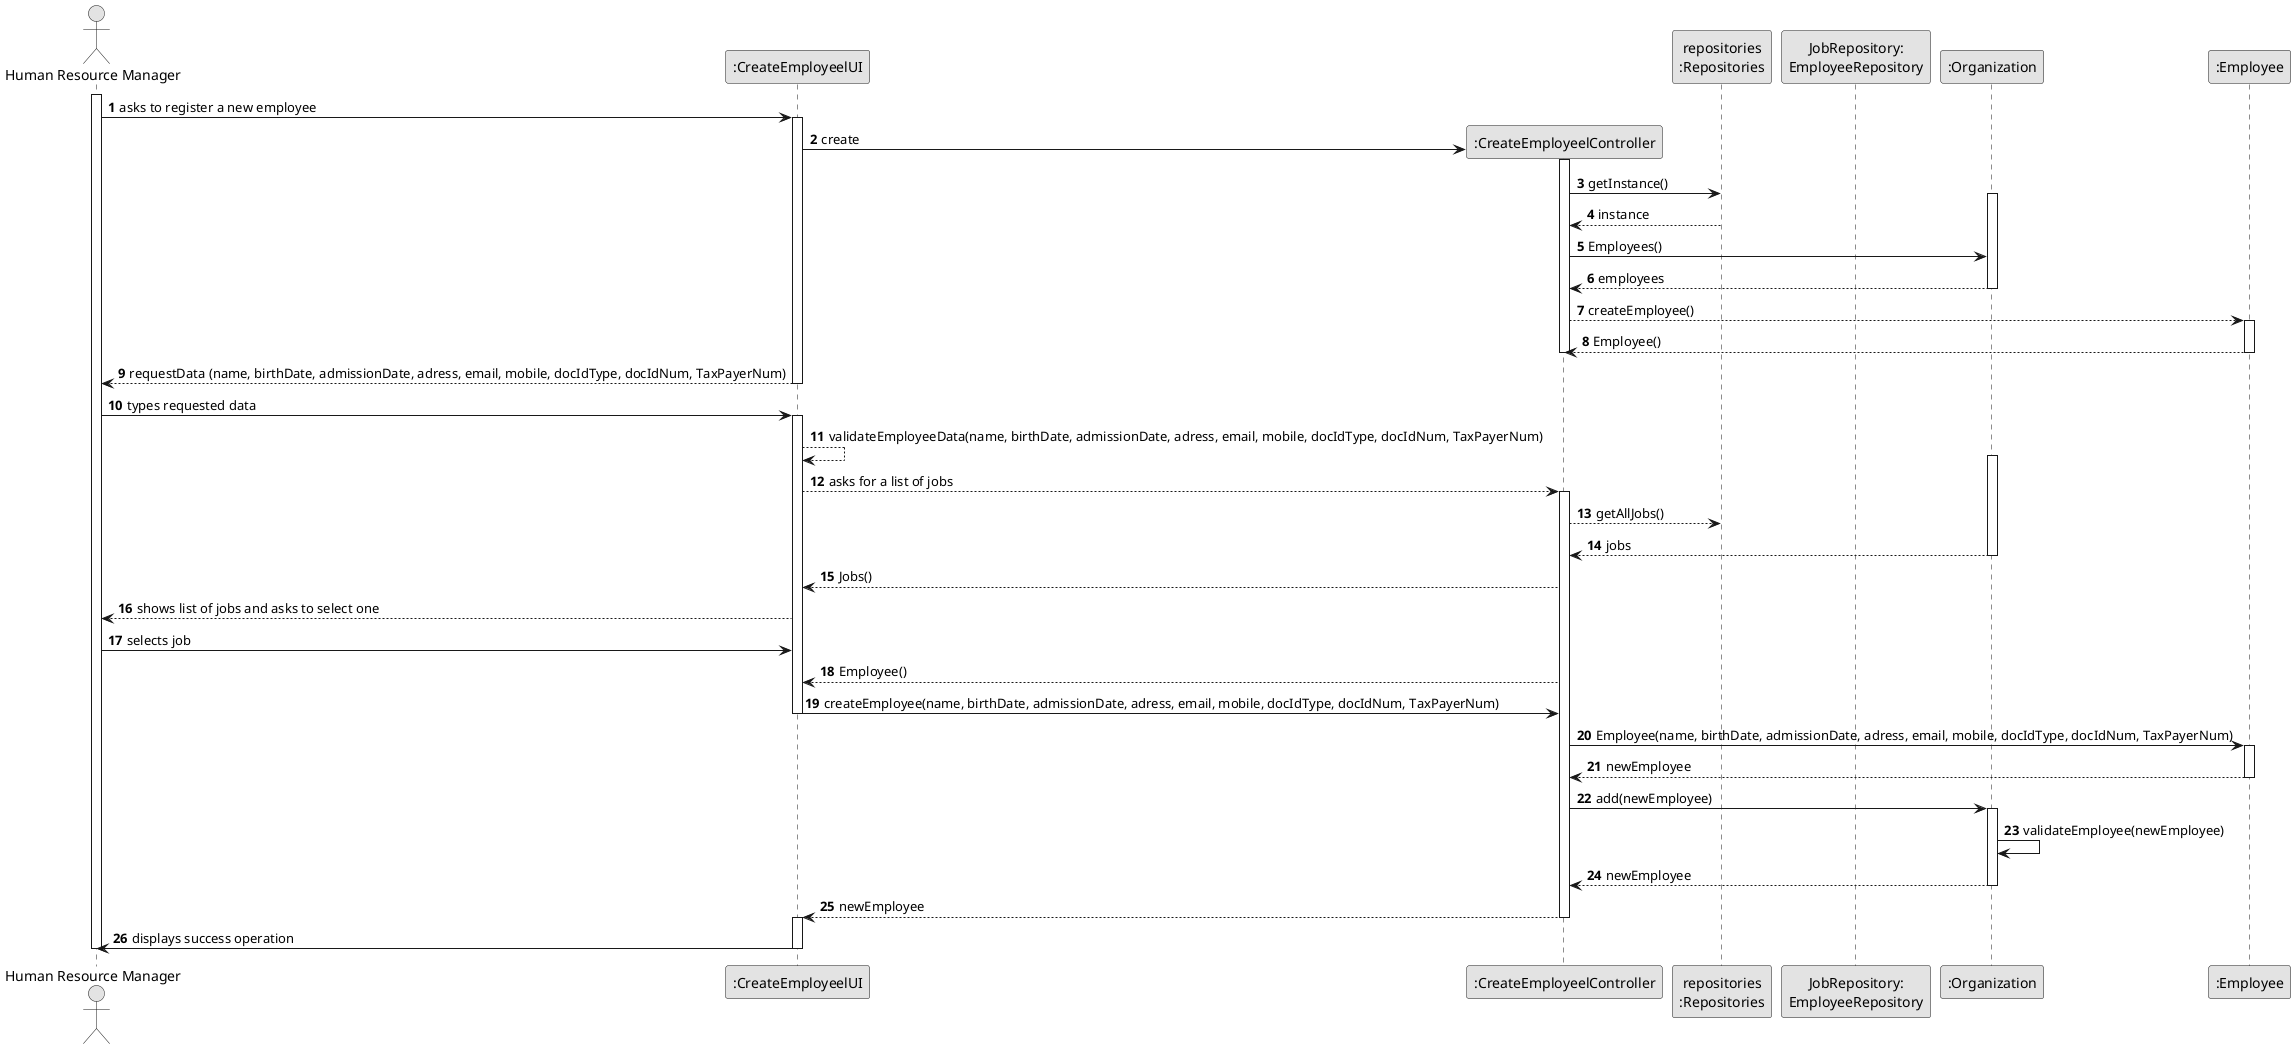 @startuml
skinparam monochrome true
skinparam packageStyle rectangle
skinparam shadowing false

autonumber

'hide footbox

actor "Human Resource Manager" as HRM
participant ":CreateEmployeelUI" as UI
participant ":CreateEmployeelController" as controller
participant "repositories\n:Repositories" as rep
participant "JobRepository:\nEmployeeRepository" as jobRep
participant ":Organization" as org
participant ":Employee" as Employee



activate HRM

        HRM -> UI : asks to register a new employee

        activate UI
            'create controller
            UI -> controller** : create

            activate controller

                controller-> rep : getInstance()

                activate org

                    rep --> controller : instance



                controller -> org : Employees()




                    org --> controller : employees
                    deactivate org
                    controller --> Employee : createEmployee()
                    activate Employee

                    Employee --> controller : Employee()

                    deactivate Employee
                    deactivate controller





            'requests the HRM to input data
            UI --> HRM : requestData (name, birthDate, admissionDate, adress, email, mobile, docIdType, docIdNum, TaxPayerNum)
        deactivate UI

        HRM -> UI : types requested data

        activate UI

            UI --> UI : validateEmployeeData(name, birthDate, admissionDate, adress, email, mobile, docIdType, docIdNum, TaxPayerNum)
        activate org
            UI --> controller : asks for a list of jobs


            activate controller

            controller --> rep : getAllJobs()

            org --> controller : jobs

            deactivate org

            controller --> UI : Jobs()

            UI --> HRM : shows list of jobs and asks to select one

            HRM -> UI : selects job
            controller --> UI : Employee()
           UI -> controller : createEmployee(name, birthDate, admissionDate, adress, email, mobile, docIdType, docIdNum, TaxPayerNum)

                   deactivate UI




                controller -> Employee : Employee(name, birthDate, admissionDate, adress, email, mobile, docIdType, docIdNum, TaxPayerNum)

                activate Employee

                Employee --> controller : newEmployee

                deactivate Employee

                controller -> org : add(newEmployee)

                activate org

                    org -> org : validateEmployee(newEmployee)

                    org --> controller : newEmployee

                deactivate org

            controller --> UI : newEmployee


        deactivate controller
        activate UI
         UI -> HRM : displays success operation

     deactivate UI

deactivate HRM

@enduml